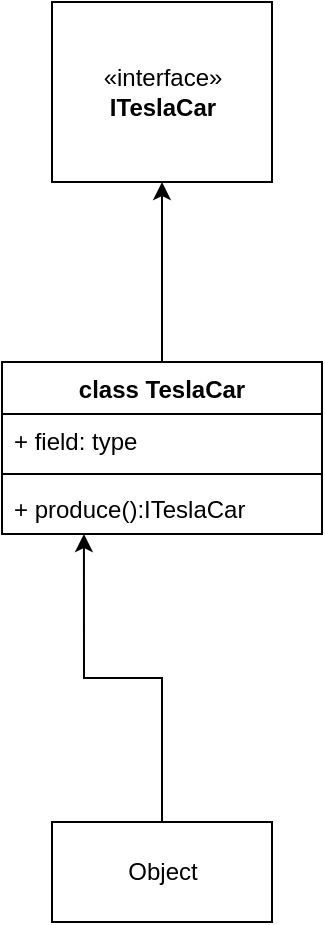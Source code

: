 <mxfile version="20.8.10" type="device"><diagram id="ZwLSdpOrOnxna8mfN3ky" name="Страница 1"><mxGraphModel dx="1118" dy="531" grid="1" gridSize="10" guides="1" tooltips="1" connect="1" arrows="1" fold="1" page="1" pageScale="1" pageWidth="827" pageHeight="1169" math="0" shadow="0"><root><mxCell id="0"/><mxCell id="1" parent="0"/><mxCell id="DfhQYzL556O-y6Kf1_zf-1" value="«interface»&lt;br&gt;&lt;b&gt;ITeslaCar&lt;/b&gt;" style="html=1;" parent="1" vertex="1"><mxGeometry x="340" y="40" width="110" height="90" as="geometry"/></mxCell><mxCell id="DfhQYzL556O-y6Kf1_zf-11" style="edgeStyle=orthogonalEdgeStyle;rounded=0;orthogonalLoop=1;jettySize=auto;html=1;" parent="1" source="DfhQYzL556O-y6Kf1_zf-6" target="DfhQYzL556O-y6Kf1_zf-1" edge="1"><mxGeometry relative="1" as="geometry"/></mxCell><mxCell id="DfhQYzL556O-y6Kf1_zf-6" value="class TeslaCar" style="swimlane;fontStyle=1;align=center;verticalAlign=top;childLayout=stackLayout;horizontal=1;startSize=26;horizontalStack=0;resizeParent=1;resizeParentMax=0;resizeLast=0;collapsible=1;marginBottom=0;" parent="1" vertex="1"><mxGeometry x="315" y="220" width="160" height="86" as="geometry"/></mxCell><mxCell id="DfhQYzL556O-y6Kf1_zf-7" value="+ field: type" style="text;strokeColor=none;fillColor=none;align=left;verticalAlign=top;spacingLeft=4;spacingRight=4;overflow=hidden;rotatable=0;points=[[0,0.5],[1,0.5]];portConstraint=eastwest;" parent="DfhQYzL556O-y6Kf1_zf-6" vertex="1"><mxGeometry y="26" width="160" height="26" as="geometry"/></mxCell><mxCell id="DfhQYzL556O-y6Kf1_zf-8" value="" style="line;strokeWidth=1;fillColor=none;align=left;verticalAlign=middle;spacingTop=-1;spacingLeft=3;spacingRight=3;rotatable=0;labelPosition=right;points=[];portConstraint=eastwest;strokeColor=inherit;" parent="DfhQYzL556O-y6Kf1_zf-6" vertex="1"><mxGeometry y="52" width="160" height="8" as="geometry"/></mxCell><mxCell id="DfhQYzL556O-y6Kf1_zf-9" value="+ produce():ITeslaCar" style="text;strokeColor=none;fillColor=none;align=left;verticalAlign=top;spacingLeft=4;spacingRight=4;overflow=hidden;rotatable=0;points=[[0,0.5],[1,0.5]];portConstraint=eastwest;" parent="DfhQYzL556O-y6Kf1_zf-6" vertex="1"><mxGeometry y="60" width="160" height="26" as="geometry"/></mxCell><mxCell id="DfhQYzL556O-y6Kf1_zf-14" style="edgeStyle=orthogonalEdgeStyle;rounded=0;orthogonalLoop=1;jettySize=auto;html=1;entryX=0.256;entryY=1;entryDx=0;entryDy=0;entryPerimeter=0;" parent="1" source="DfhQYzL556O-y6Kf1_zf-10" target="DfhQYzL556O-y6Kf1_zf-9" edge="1"><mxGeometry relative="1" as="geometry"/></mxCell><mxCell id="DfhQYzL556O-y6Kf1_zf-10" value="Object" style="html=1;" parent="1" vertex="1"><mxGeometry x="340" y="450" width="110" height="50" as="geometry"/></mxCell></root></mxGraphModel></diagram></mxfile>